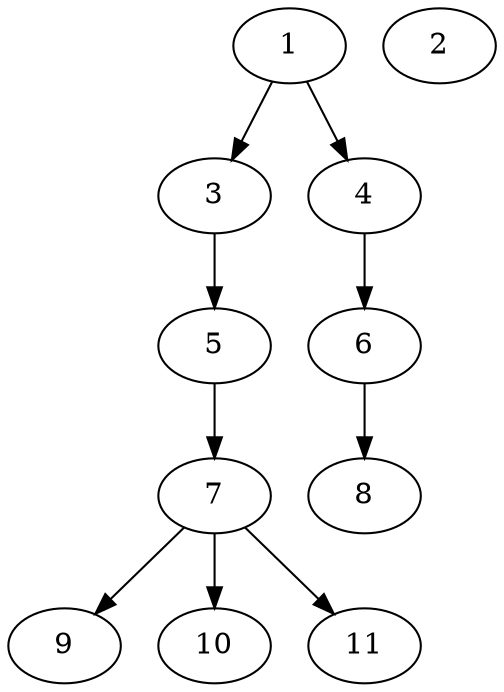 // DAG (tier=1-easy, mode=data, n=11, ccr=0.326, fat=0.468, density=0.231, regular=0.701, jump=0.012, mindata=1048576, maxdata=8388608)
// DAG automatically generated by daggen at Sun Aug 24 16:33:33 2025
// /home/ermia/Project/Environments/daggen/bin/daggen --dot --ccr 0.326 --fat 0.468 --regular 0.701 --density 0.231 --jump 0.012 --mindata 1048576 --maxdata 8388608 -n 11 
digraph G {
  1 [size="140808353261155616", alpha="0.07", expect_size="70404176630577808"]
  1 -> 3 [size ="73249534771200"]
  1 -> 4 [size ="73249534771200"]
  2 [size="134863004436306853888", alpha="0.01", expect_size="67431502218153426944"]
  3 [size="574867766113206272000", alpha="0.18", expect_size="287433883056603136000"]
  3 -> 5 [size ="553097835315200"]
  4 [size="5619632083582237", alpha="0.11", expect_size="2809816041791118"]
  4 -> 6 [size ="99787533713408"]
  5 [size="8301949428517007", alpha="0.14", expect_size="4150974714258503"]
  5 -> 7 [size ="268924042084352"]
  6 [size="52431594765498624", alpha="0.04", expect_size="26215797382749312"]
  6 -> 8 [size ="38272990445568"]
  7 [size="47030244212736000000", alpha="0.09", expect_size="23515122106368000000"]
  7 -> 9 [size ="104233697280000"]
  7 -> 10 [size ="104233697280000"]
  7 -> 11 [size ="104233697280000"]
  8 [size="31068121603244032000", alpha="0.11", expect_size="15534060801622016000"]
  9 [size="303395089982288822272", alpha="0.07", expect_size="151697544991144411136"]
  10 [size="854694790785762304", alpha="0.15", expect_size="427347395392881152"]
  11 [size="2007853367853842432", alpha="0.07", expect_size="1003926683926921216"]
}